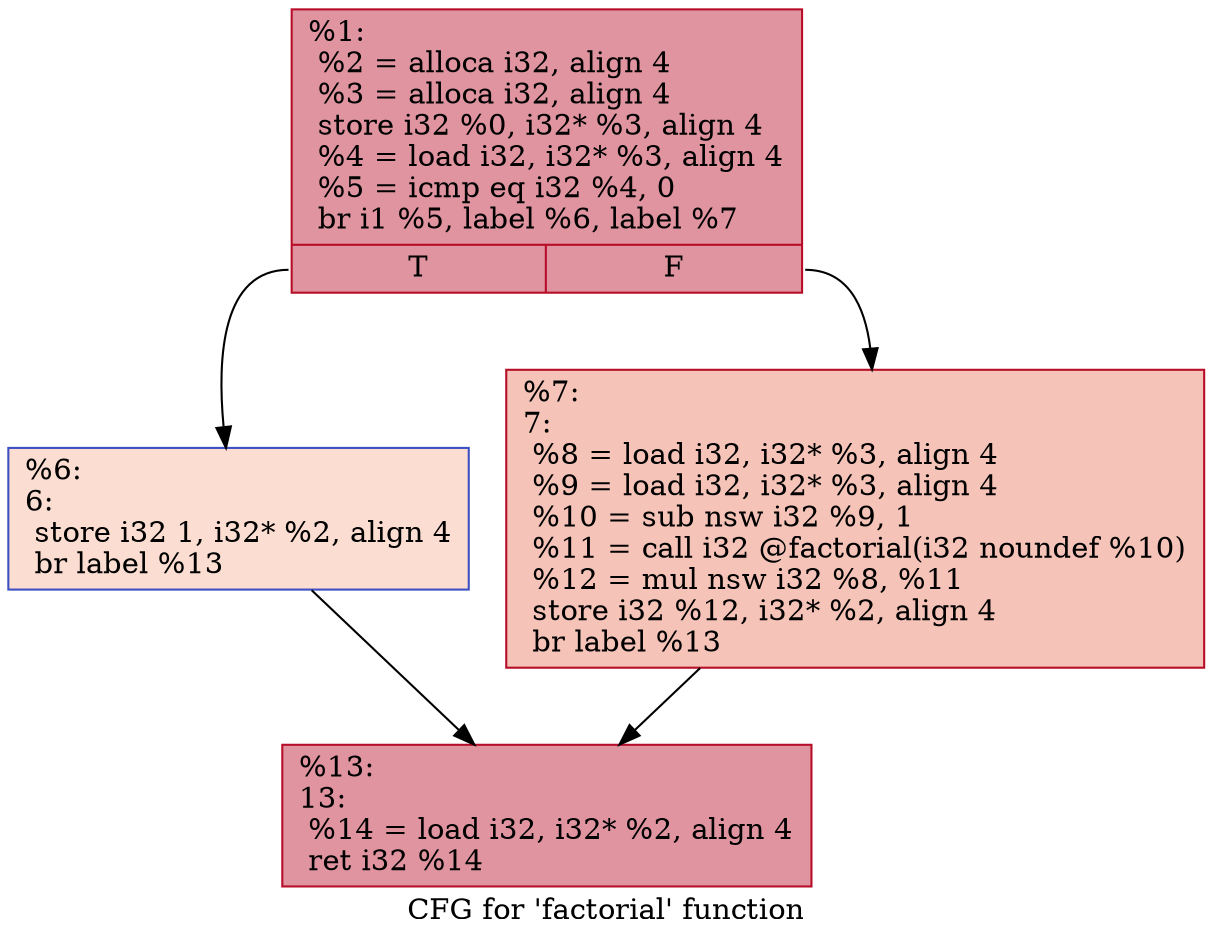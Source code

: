 digraph "CFG for 'factorial' function" {
	label="CFG for 'factorial' function";

	Node0x55a92f669890 [shape=record,color="#b70d28ff", style=filled, fillcolor="#b70d2870",label="{%1:\l  %2 = alloca i32, align 4\l  %3 = alloca i32, align 4\l  store i32 %0, i32* %3, align 4\l  %4 = load i32, i32* %3, align 4\l  %5 = icmp eq i32 %4, 0\l  br i1 %5, label %6, label %7\l|{<s0>T|<s1>F}}"];
	Node0x55a92f669890:s0 -> Node0x55a92f66a130;
	Node0x55a92f669890:s1 -> Node0x55a92f66a180;
	Node0x55a92f66a130 [shape=record,color="#3d50c3ff", style=filled, fillcolor="#f7b39670",label="{%6:\l6:                                                \l  store i32 1, i32* %2, align 4\l  br label %13\l}"];
	Node0x55a92f66a130 -> Node0x55a92f66a2c0;
	Node0x55a92f66a180 [shape=record,color="#b70d28ff", style=filled, fillcolor="#e8765c70",label="{%7:\l7:                                                \l  %8 = load i32, i32* %3, align 4\l  %9 = load i32, i32* %3, align 4\l  %10 = sub nsw i32 %9, 1\l  %11 = call i32 @factorial(i32 noundef %10)\l  %12 = mul nsw i32 %8, %11\l  store i32 %12, i32* %2, align 4\l  br label %13\l}"];
	Node0x55a92f66a180 -> Node0x55a92f66a2c0;
	Node0x55a92f66a2c0 [shape=record,color="#b70d28ff", style=filled, fillcolor="#b70d2870",label="{%13:\l13:                                               \l  %14 = load i32, i32* %2, align 4\l  ret i32 %14\l}"];
}
